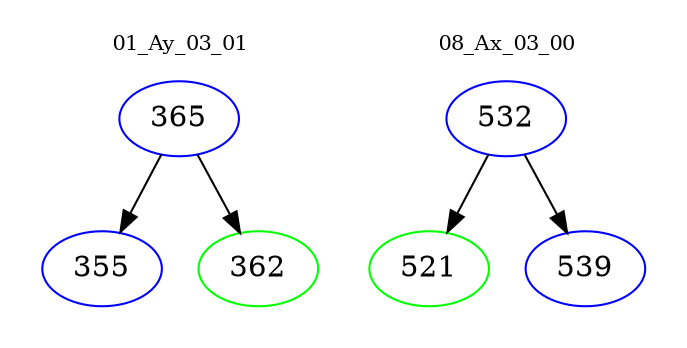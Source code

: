 digraph{
subgraph cluster_0 {
color = white
label = "01_Ay_03_01";
fontsize=10;
T0_365 [label="365", color="blue"]
T0_365 -> T0_355 [color="black"]
T0_355 [label="355", color="blue"]
T0_365 -> T0_362 [color="black"]
T0_362 [label="362", color="green"]
}
subgraph cluster_1 {
color = white
label = "08_Ax_03_00";
fontsize=10;
T1_532 [label="532", color="blue"]
T1_532 -> T1_521 [color="black"]
T1_521 [label="521", color="green"]
T1_532 -> T1_539 [color="black"]
T1_539 [label="539", color="blue"]
}
}
